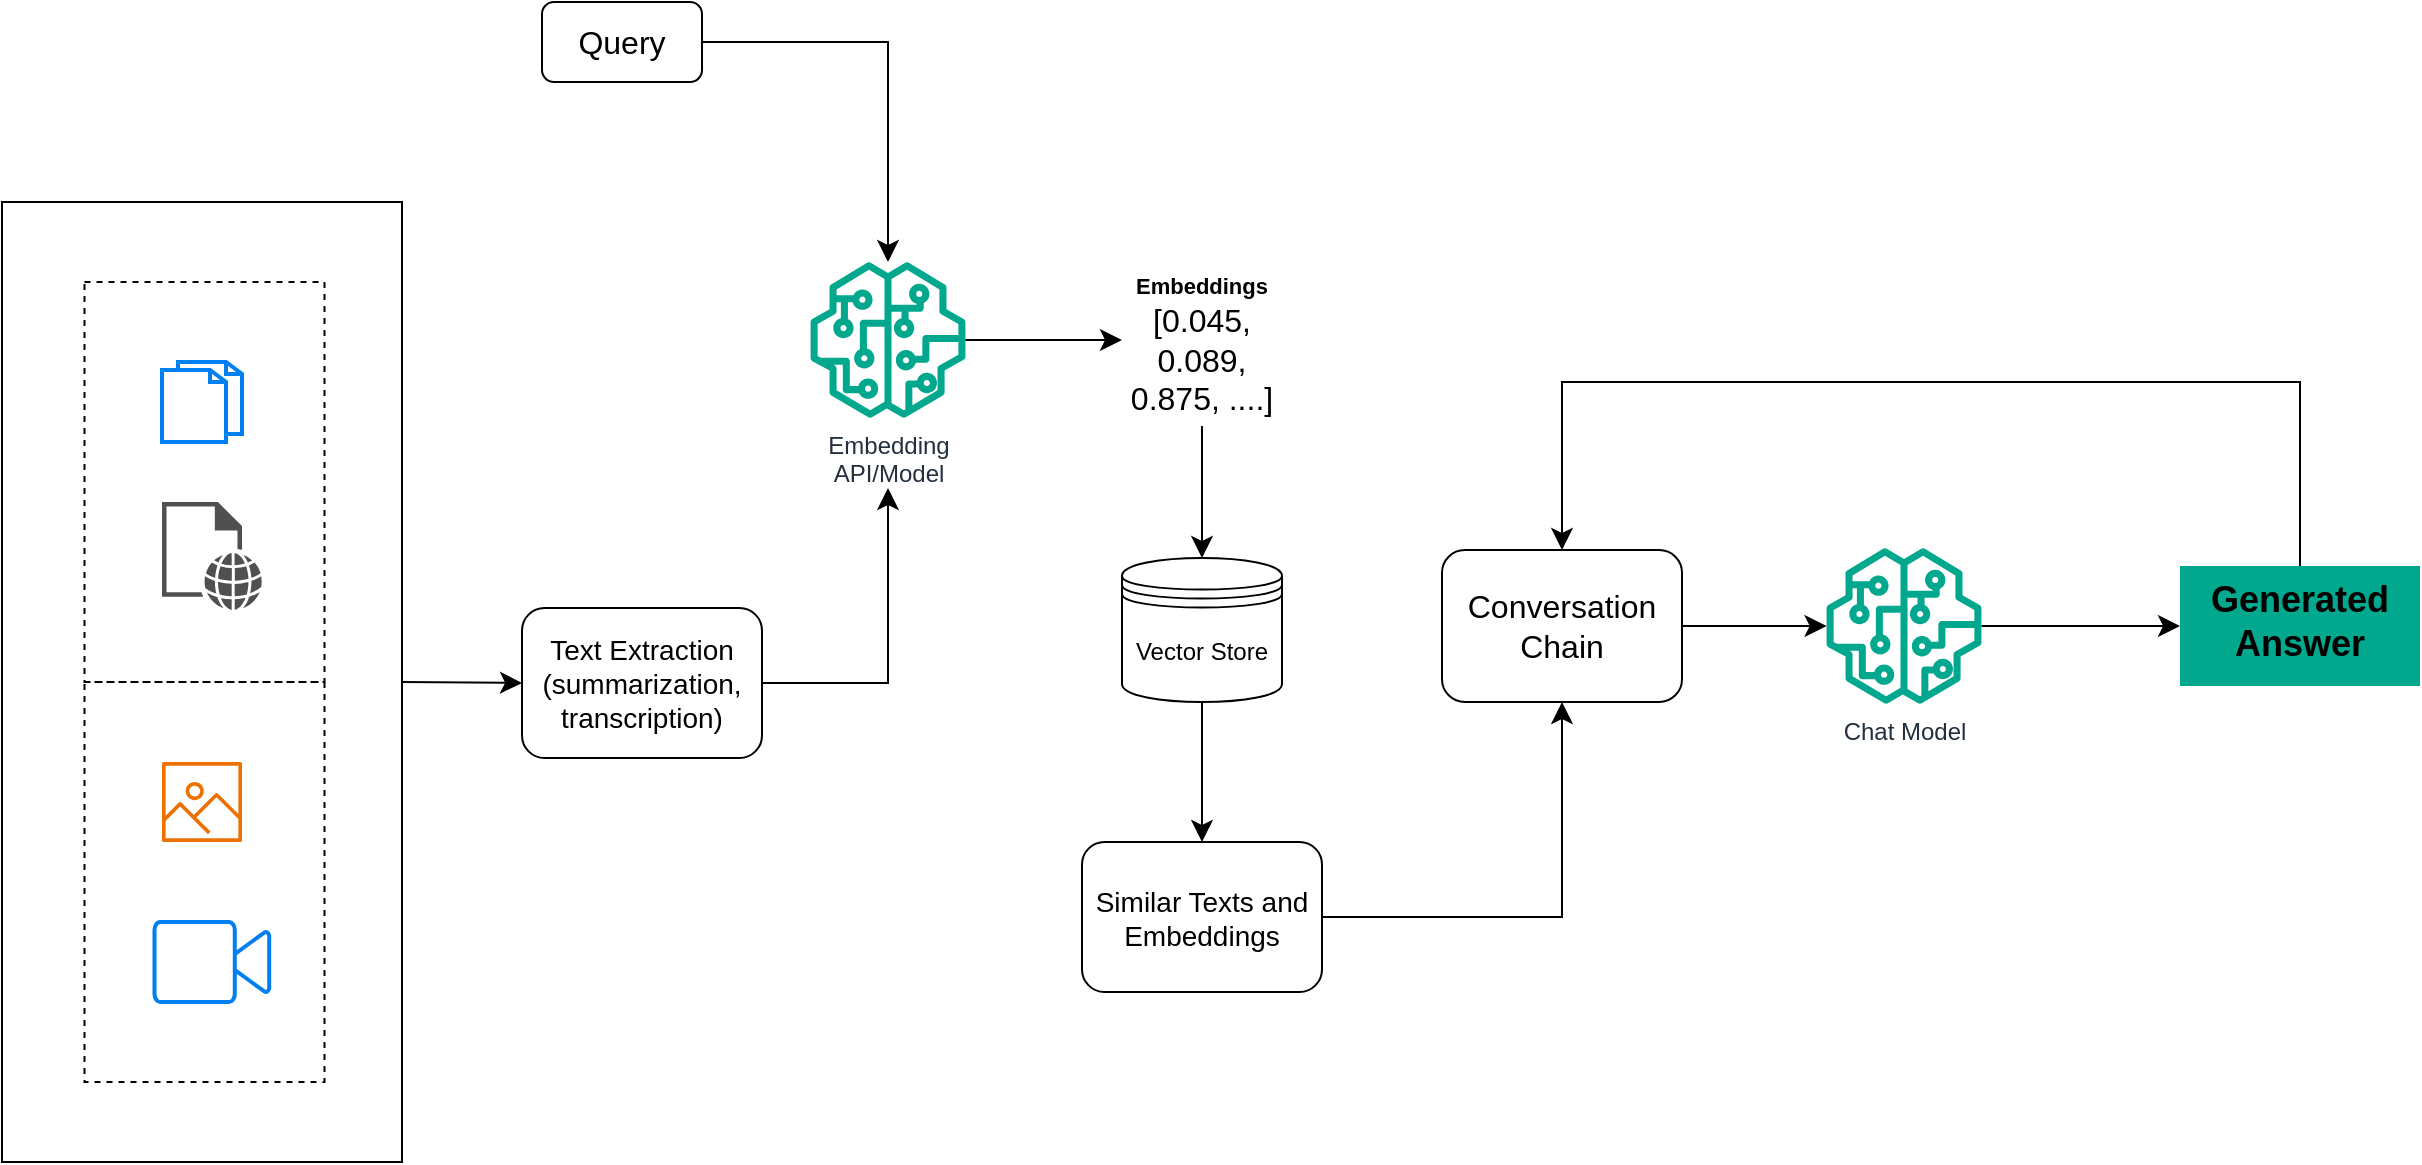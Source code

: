 <mxfile version="24.2.2" type="github">
  <diagram name="Page-1" id="pecLkVwlzULoLIY2V-5H">
    <mxGraphModel dx="2234" dy="1222" grid="1" gridSize="10" guides="1" tooltips="1" connect="1" arrows="1" fold="1" page="0" pageScale="1" pageWidth="1169" pageHeight="827" math="0" shadow="0">
      <root>
        <mxCell id="0" />
        <mxCell id="1" parent="0" />
        <mxCell id="MwgWpZunRzbry4b15rF9-16" style="edgeStyle=none;curved=1;rounded=0;orthogonalLoop=1;jettySize=auto;html=1;exitX=1;exitY=0.5;exitDx=0;exitDy=0;entryX=0;entryY=0.5;entryDx=0;entryDy=0;fontSize=12;startSize=8;endSize=8;" parent="1" source="MwgWpZunRzbry4b15rF9-1" target="MwgWpZunRzbry4b15rF9-13" edge="1">
          <mxGeometry relative="1" as="geometry" />
        </mxCell>
        <mxCell id="MwgWpZunRzbry4b15rF9-1" value="" style="rounded=0;whiteSpace=wrap;html=1;fontSize=16;fillColor=none;strokeColor=default;" parent="1" vertex="1">
          <mxGeometry x="-440" y="-80" width="200" height="480" as="geometry" />
        </mxCell>
        <mxCell id="MwgWpZunRzbry4b15rF9-2" value="" style="rounded=0;whiteSpace=wrap;html=1;fontSize=16;fillColor=none;dashed=1;" parent="1" vertex="1">
          <mxGeometry x="-398.75" y="160" width="120" height="200" as="geometry" />
        </mxCell>
        <mxCell id="MwgWpZunRzbry4b15rF9-3" value="" style="rounded=0;whiteSpace=wrap;html=1;fontSize=16;fillColor=none;dashed=1;" parent="1" vertex="1">
          <mxGeometry x="-398.75" y="-40" width="120" height="200" as="geometry" />
        </mxCell>
        <mxCell id="MwgWpZunRzbry4b15rF9-4" value="" style="sketch=0;pointerEvents=1;shadow=0;dashed=0;html=1;strokeColor=none;fillColor=#505050;labelPosition=center;verticalLabelPosition=bottom;verticalAlign=top;outlineConnect=0;align=center;shape=mxgraph.office.concepts.web_page;fontSize=16;" parent="1" vertex="1">
          <mxGeometry x="-360" y="70" width="50" height="54" as="geometry" />
        </mxCell>
        <mxCell id="MwgWpZunRzbry4b15rF9-5" value="" style="html=1;verticalLabelPosition=bottom;align=center;labelBackgroundColor=#ffffff;verticalAlign=top;strokeWidth=2;strokeColor=#0080F0;shadow=0;dashed=0;shape=mxgraph.ios7.icons.documents;fontSize=16;" parent="1" vertex="1">
          <mxGeometry x="-360" width="40" height="40" as="geometry" />
        </mxCell>
        <mxCell id="MwgWpZunRzbry4b15rF9-6" value="" style="html=1;verticalLabelPosition=bottom;align=center;labelBackgroundColor=#ffffff;verticalAlign=top;strokeWidth=2;strokeColor=#0080F0;shadow=0;dashed=0;shape=mxgraph.ios7.icons.video_conversation;fontSize=16;" parent="1" vertex="1">
          <mxGeometry x="-363.75" y="280" width="57.5" height="40" as="geometry" />
        </mxCell>
        <mxCell id="MwgWpZunRzbry4b15rF9-7" value="" style="sketch=0;outlineConnect=0;fontColor=#232F3E;gradientColor=none;fillColor=#ED7100;strokeColor=none;dashed=0;verticalLabelPosition=bottom;verticalAlign=top;align=center;html=1;fontSize=12;fontStyle=1;aspect=fixed;pointerEvents=1;shape=mxgraph.aws4.container_registry_image;" parent="1" vertex="1">
          <mxGeometry x="-360" y="200" width="40" height="40" as="geometry" />
        </mxCell>
        <mxCell id="MwgWpZunRzbry4b15rF9-9" value="Embedding &lt;br&gt;API/Model" style="sketch=0;outlineConnect=0;fontColor=#232F3E;gradientColor=none;fillColor=#01A88D;strokeColor=none;dashed=0;verticalLabelPosition=bottom;verticalAlign=top;align=center;html=1;fontSize=12;fontStyle=0;aspect=fixed;pointerEvents=1;shape=mxgraph.aws4.sagemaker_model;" parent="1" vertex="1">
          <mxGeometry x="-36" y="-50" width="78" height="78" as="geometry" />
        </mxCell>
        <mxCell id="MwgWpZunRzbry4b15rF9-22" style="edgeStyle=none;curved=1;rounded=0;orthogonalLoop=1;jettySize=auto;html=1;exitX=0.5;exitY=1;exitDx=0;exitDy=0;entryX=0.5;entryY=0;entryDx=0;entryDy=0;fontSize=12;startSize=8;endSize=8;" parent="1" source="MwgWpZunRzbry4b15rF9-11" target="MwgWpZunRzbry4b15rF9-21" edge="1">
          <mxGeometry relative="1" as="geometry" />
        </mxCell>
        <mxCell id="MwgWpZunRzbry4b15rF9-11" value="Vector Store" style="shape=datastore;whiteSpace=wrap;html=1;fontSize=12;" parent="1" vertex="1">
          <mxGeometry x="120" y="98" width="80" height="72" as="geometry" />
        </mxCell>
        <mxCell id="MwgWpZunRzbry4b15rF9-14" style="edgeStyle=orthogonalEdgeStyle;rounded=0;orthogonalLoop=1;jettySize=auto;html=1;exitX=1;exitY=0.5;exitDx=0;exitDy=0;fontSize=12;startSize=8;endSize=8;" parent="1" source="MwgWpZunRzbry4b15rF9-12" target="MwgWpZunRzbry4b15rF9-9" edge="1">
          <mxGeometry relative="1" as="geometry" />
        </mxCell>
        <mxCell id="MwgWpZunRzbry4b15rF9-12" value="Query" style="rounded=1;whiteSpace=wrap;html=1;fontSize=16;" parent="1" vertex="1">
          <mxGeometry x="-170" y="-180" width="80" height="40" as="geometry" />
        </mxCell>
        <mxCell id="MwgWpZunRzbry4b15rF9-19" style="edgeStyle=orthogonalEdgeStyle;rounded=0;orthogonalLoop=1;jettySize=auto;html=1;exitX=1;exitY=0.5;exitDx=0;exitDy=0;fontSize=12;startSize=8;endSize=8;elbow=vertical;targetPerimeterSpacing=35;" parent="1" source="MwgWpZunRzbry4b15rF9-13" target="MwgWpZunRzbry4b15rF9-9" edge="1">
          <mxGeometry relative="1" as="geometry" />
        </mxCell>
        <mxCell id="MwgWpZunRzbry4b15rF9-13" value="Text Extraction&lt;br style=&quot;font-size: 14px;&quot;&gt;(summarization, transcription)" style="rounded=1;whiteSpace=wrap;html=1;fontSize=14;" parent="1" vertex="1">
          <mxGeometry x="-180" y="123" width="120" height="75" as="geometry" />
        </mxCell>
        <mxCell id="MwgWpZunRzbry4b15rF9-20" style="edgeStyle=none;curved=1;rounded=0;orthogonalLoop=1;jettySize=auto;html=1;exitX=0.5;exitY=1;exitDx=0;exitDy=0;fontSize=12;startSize=8;endSize=8;" parent="1" source="MwgWpZunRzbry4b15rF9-17" target="MwgWpZunRzbry4b15rF9-11" edge="1">
          <mxGeometry relative="1" as="geometry" />
        </mxCell>
        <mxCell id="MwgWpZunRzbry4b15rF9-17" value="&lt;b&gt;&lt;font style=&quot;font-size: 11px;&quot;&gt;Embeddings&lt;/font&gt;&lt;/b&gt;&lt;br&gt;[0.045, 0.089, 0.875, ....]" style="text;html=1;strokeColor=none;fillColor=none;align=center;verticalAlign=middle;whiteSpace=wrap;rounded=0;fontSize=16;perimeterSpacing=3;" parent="1" vertex="1">
          <mxGeometry x="115" y="-51" width="90" height="80" as="geometry" />
        </mxCell>
        <mxCell id="MwgWpZunRzbry4b15rF9-18" style="edgeStyle=none;curved=1;rounded=0;orthogonalLoop=1;jettySize=auto;html=1;entryX=0.083;entryY=0.5;entryDx=0;entryDy=0;entryPerimeter=0;fontSize=12;startSize=8;endSize=8;" parent="1" source="MwgWpZunRzbry4b15rF9-9" target="MwgWpZunRzbry4b15rF9-17" edge="1">
          <mxGeometry relative="1" as="geometry" />
        </mxCell>
        <mxCell id="MwgWpZunRzbry4b15rF9-21" value="Similar Texts and Embeddings" style="rounded=1;whiteSpace=wrap;html=1;fontSize=14;" parent="1" vertex="1">
          <mxGeometry x="100" y="240" width="120" height="75" as="geometry" />
        </mxCell>
        <mxCell id="MwgWpZunRzbry4b15rF9-29" value="" style="edgeStyle=none;curved=1;rounded=0;orthogonalLoop=1;jettySize=auto;html=1;fontSize=12;startSize=8;endSize=8;" parent="1" source="MwgWpZunRzbry4b15rF9-24" target="MwgWpZunRzbry4b15rF9-28" edge="1">
          <mxGeometry relative="1" as="geometry" />
        </mxCell>
        <mxCell id="MwgWpZunRzbry4b15rF9-24" value="Chat Model" style="sketch=0;outlineConnect=0;fontColor=#232F3E;gradientColor=none;fillColor=#01A88D;strokeColor=none;dashed=0;verticalLabelPosition=bottom;verticalAlign=top;align=center;html=1;fontSize=12;fontStyle=0;aspect=fixed;pointerEvents=1;shape=mxgraph.aws4.sagemaker_model;" parent="1" vertex="1">
          <mxGeometry x="472" y="93" width="78" height="78" as="geometry" />
        </mxCell>
        <mxCell id="MwgWpZunRzbry4b15rF9-27" style="edgeStyle=none;curved=1;rounded=0;orthogonalLoop=1;jettySize=auto;html=1;exitX=1;exitY=0.5;exitDx=0;exitDy=0;fontSize=12;startSize=8;endSize=8;" parent="1" source="MwgWpZunRzbry4b15rF9-25" target="MwgWpZunRzbry4b15rF9-24" edge="1">
          <mxGeometry relative="1" as="geometry" />
        </mxCell>
        <mxCell id="MwgWpZunRzbry4b15rF9-25" value="Conversation Chain" style="rounded=1;whiteSpace=wrap;html=1;fontSize=16;" parent="1" vertex="1">
          <mxGeometry x="280" y="94" width="120" height="76" as="geometry" />
        </mxCell>
        <mxCell id="MwgWpZunRzbry4b15rF9-26" style="edgeStyle=orthogonalEdgeStyle;rounded=0;orthogonalLoop=1;jettySize=auto;html=1;exitX=1;exitY=0.5;exitDx=0;exitDy=0;entryX=0.5;entryY=1;entryDx=0;entryDy=0;fontSize=12;startSize=8;endSize=8;" parent="1" source="MwgWpZunRzbry4b15rF9-21" target="MwgWpZunRzbry4b15rF9-25" edge="1">
          <mxGeometry relative="1" as="geometry" />
        </mxCell>
        <mxCell id="MwgWpZunRzbry4b15rF9-30" style="edgeStyle=orthogonalEdgeStyle;rounded=0;orthogonalLoop=1;jettySize=auto;html=1;exitX=0.5;exitY=0;exitDx=0;exitDy=0;entryX=0.5;entryY=0;entryDx=0;entryDy=0;fontSize=12;startSize=8;endSize=8;" parent="1" source="MwgWpZunRzbry4b15rF9-28" target="MwgWpZunRzbry4b15rF9-25" edge="1">
          <mxGeometry relative="1" as="geometry">
            <Array as="points">
              <mxPoint x="709" y="10" />
              <mxPoint x="340" y="10" />
            </Array>
          </mxGeometry>
        </mxCell>
        <mxCell id="MwgWpZunRzbry4b15rF9-28" value="Generated Answer" style="whiteSpace=wrap;html=1;verticalAlign=top;fillColor=#01A88D;strokeColor=none;fontColor=default;sketch=0;gradientColor=none;dashed=0;fontStyle=1;fontSize=18;labelBackgroundColor=none;labelBorderColor=none;" parent="1" vertex="1">
          <mxGeometry x="649" y="102" width="120" height="60" as="geometry" />
        </mxCell>
      </root>
    </mxGraphModel>
  </diagram>
</mxfile>
